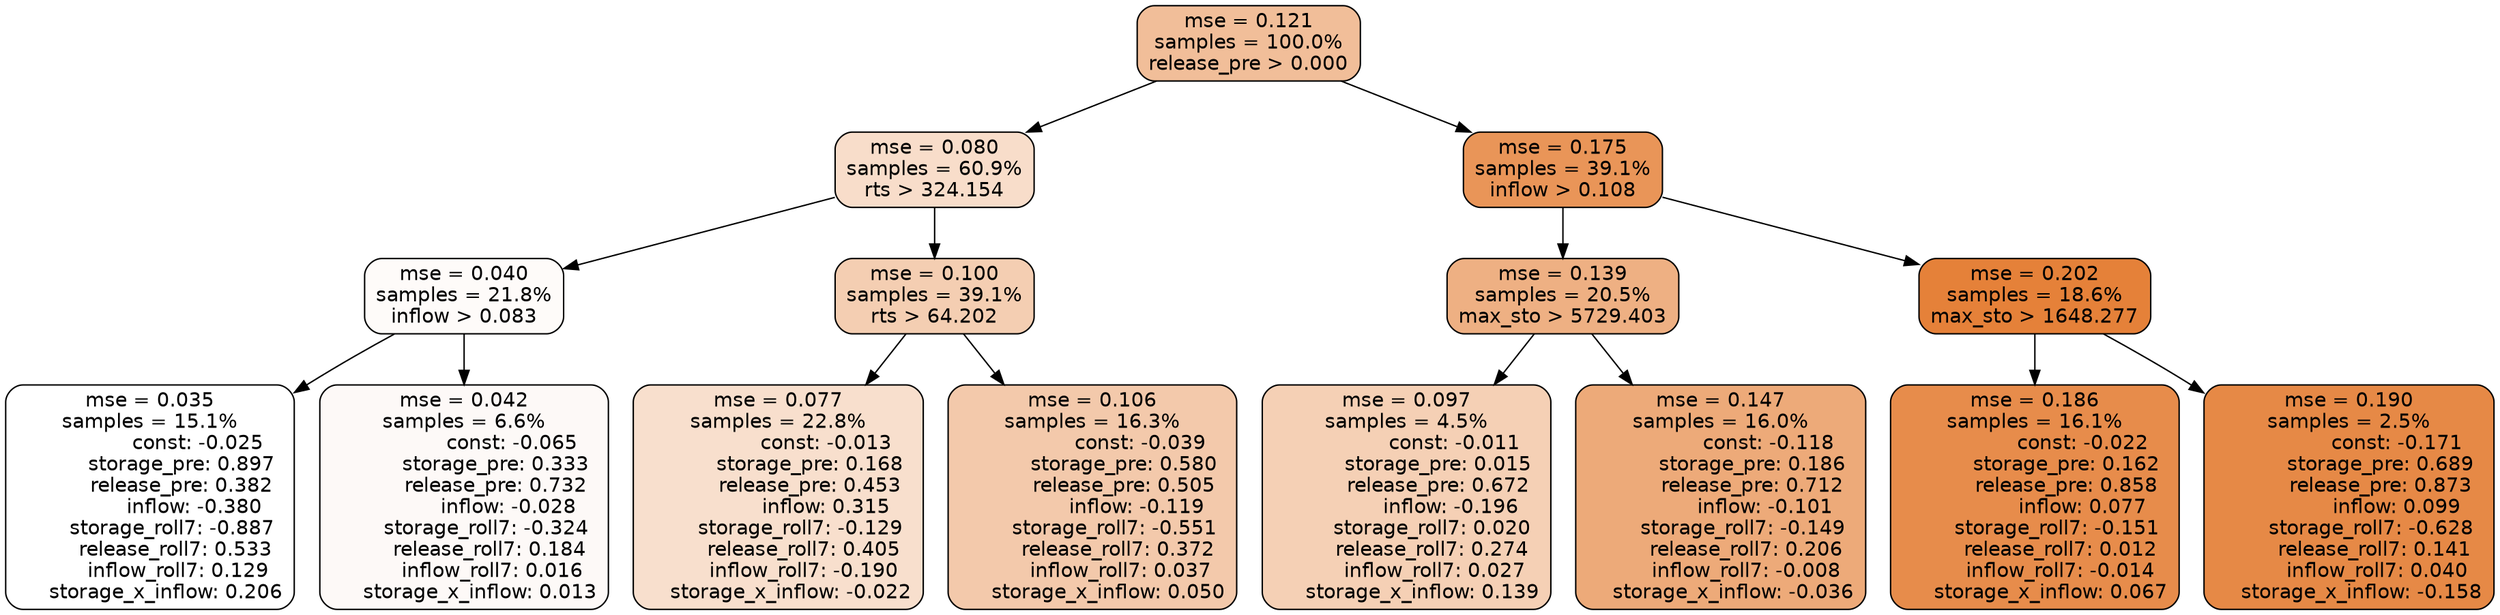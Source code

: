 digraph tree {
node [shape=rectangle, style="filled, rounded", color="black", fontname=helvetica] ;
edge [fontname=helvetica] ;
	"0" [label="mse = 0.121
samples = 100.0%
release_pre > 0.000", fillcolor="#f1be99"]
	"1" [label="mse = 0.080
samples = 60.9%
rts > 324.154", fillcolor="#f8ddca"]
	"8" [label="mse = 0.175
samples = 39.1%
inflow > 0.108", fillcolor="#e99558"]
	"5" [label="mse = 0.040
samples = 21.8%
inflow > 0.083", fillcolor="#fefbf9"]
	"2" [label="mse = 0.100
samples = 39.1%
rts > 64.202", fillcolor="#f4ceb2"]
	"9" [label="mse = 0.139
samples = 20.5%
max_sto > 5729.403", fillcolor="#eeb083"]
	"12" [label="mse = 0.202
samples = 18.6%
max_sto > 1648.277", fillcolor="#e58139"]
	"6" [label="mse = 0.035
samples = 15.1%
               const: -0.025
          storage_pre: 0.897
          release_pre: 0.382
              inflow: -0.380
       storage_roll7: -0.887
        release_roll7: 0.533
         inflow_roll7: 0.129
     storage_x_inflow: 0.206", fillcolor="#ffffff"]
	"7" [label="mse = 0.042
samples = 6.6%
               const: -0.065
          storage_pre: 0.333
          release_pre: 0.732
              inflow: -0.028
       storage_roll7: -0.324
        release_roll7: 0.184
         inflow_roll7: 0.016
     storage_x_inflow: 0.013", fillcolor="#fdf9f7"]
	"3" [label="mse = 0.077
samples = 22.8%
               const: -0.013
          storage_pre: 0.168
          release_pre: 0.453
               inflow: 0.315
       storage_roll7: -0.129
        release_roll7: 0.405
        inflow_roll7: -0.190
    storage_x_inflow: -0.022", fillcolor="#f8dfcd"]
	"4" [label="mse = 0.106
samples = 16.3%
               const: -0.039
          storage_pre: 0.580
          release_pre: 0.505
              inflow: -0.119
       storage_roll7: -0.551
        release_roll7: 0.372
         inflow_roll7: 0.037
     storage_x_inflow: 0.050", fillcolor="#f3c9ab"]
	"11" [label="mse = 0.097
samples = 4.5%
               const: -0.011
          storage_pre: 0.015
          release_pre: 0.672
              inflow: -0.196
        storage_roll7: 0.020
        release_roll7: 0.274
         inflow_roll7: 0.027
     storage_x_inflow: 0.139", fillcolor="#f5d0b5"]
	"10" [label="mse = 0.147
samples = 16.0%
               const: -0.118
          storage_pre: 0.186
          release_pre: 0.712
              inflow: -0.101
       storage_roll7: -0.149
        release_roll7: 0.206
        inflow_roll7: -0.008
    storage_x_inflow: -0.036", fillcolor="#edaa79"]
	"13" [label="mse = 0.186
samples = 16.1%
               const: -0.022
          storage_pre: 0.162
          release_pre: 0.858
               inflow: 0.077
       storage_roll7: -0.151
        release_roll7: 0.012
        inflow_roll7: -0.014
     storage_x_inflow: 0.067", fillcolor="#e78c4b"]
	"14" [label="mse = 0.190
samples = 2.5%
               const: -0.171
          storage_pre: 0.689
          release_pre: 0.873
               inflow: 0.099
       storage_roll7: -0.628
        release_roll7: 0.141
         inflow_roll7: 0.040
    storage_x_inflow: -0.158", fillcolor="#e68946"]

	"0" -> "1"
	"0" -> "8"
	"1" -> "2"
	"1" -> "5"
	"8" -> "9"
	"8" -> "12"
	"5" -> "6"
	"5" -> "7"
	"2" -> "3"
	"2" -> "4"
	"9" -> "10"
	"9" -> "11"
	"12" -> "13"
	"12" -> "14"
}
